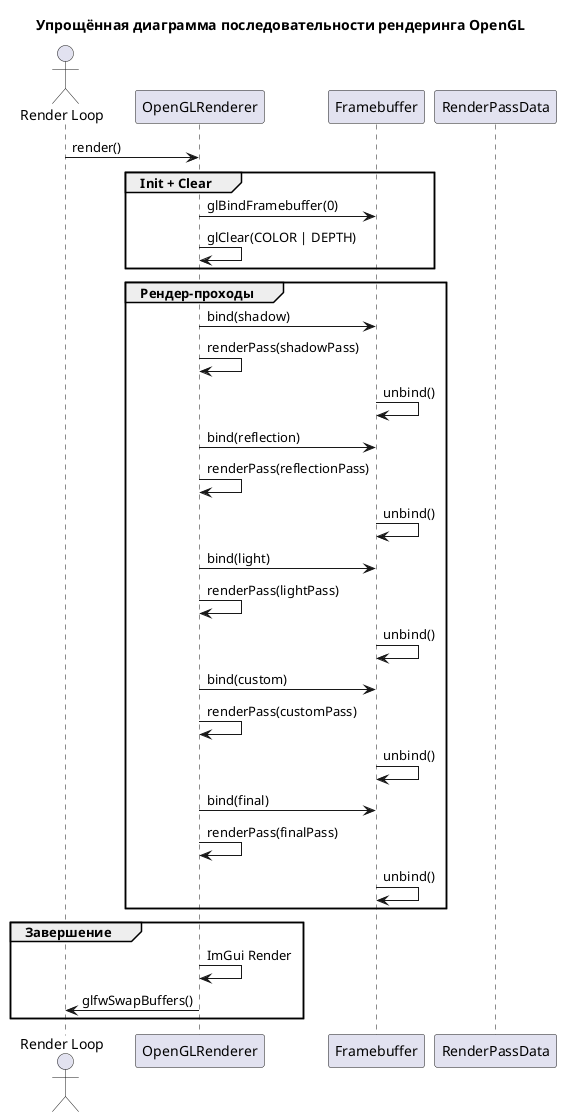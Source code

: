 @startuml
title Упрощённая диаграмма последовательности рендеринга OpenGL

actor "Render Loop" as Loop
participant "OpenGLRenderer" as Renderer
participant "Framebuffer" as FBO
participant "RenderPassData" as Pass

Loop -> Renderer : render()
group Init + Clear
  Renderer -> FBO : glBindFramebuffer(0)
  Renderer -> Renderer : glClear(COLOR | DEPTH)
end

group Рендер-проходы
  Renderer -> FBO : bind(shadow)
  Renderer -> Renderer : renderPass(shadowPass)
  FBO -> FBO : unbind()

  Renderer -> FBO : bind(reflection)
  Renderer -> Renderer : renderPass(reflectionPass)
  FBO -> FBO : unbind()

  Renderer -> FBO : bind(light)
  Renderer -> Renderer : renderPass(lightPass)
  FBO -> FBO : unbind()

  Renderer -> FBO : bind(custom)
  Renderer -> Renderer : renderPass(customPass)
  FBO -> FBO : unbind()

  Renderer -> FBO : bind(final)
  Renderer -> Renderer : renderPass(finalPass)
  FBO -> FBO : unbind()
end

group Завершение
  Renderer -> Renderer : ImGui Render
  Renderer -> Loop : glfwSwapBuffers()
end

@enduml
